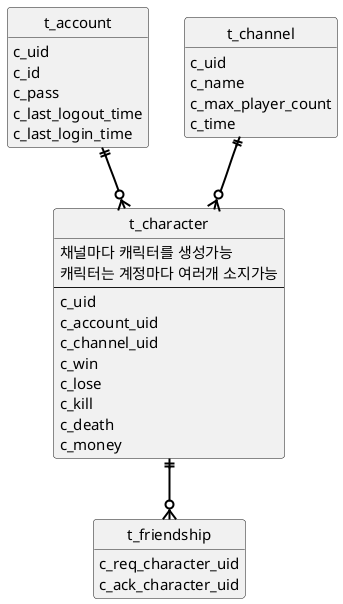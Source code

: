@startuml

'theme 목록 : https://plantuml.com/ko/theme'
!theme vibrant

'skinparam 목록 : https://plantuml.com/ko/skinparam'
skinparam ClassFontSize 20
skinparam ClassFontColor Black
skinparam ClassAttributeFontSize 15
skinparam ArrowColor Black
skinparam ArrowThickness 2

hide empty methods
hide empty fields
hide circle

class t_channel {
    c_uid
    c_name
    c_max_player_count
    c_time
}

class t_account {
    c_uid
    c_id
    c_pass
    c_last_logout_time
    c_last_login_time
}

class t_character {
    채널마다 캐릭터를 생성가능
    캐릭터는 계정마다 여러개 소지가능
    --
    c_uid
    c_account_uid
    c_channel_uid
	c_win
    c_lose
    c_kill
    c_death
    c_money
}

class t_friendship {
    c_req_character_uid
    c_ack_character_uid
}


'entity relation ship 참고 : https://plantuml.com/ko/ie-diagram'
t_character }o-u-|| t_channel
t_character }o-u-|| t_account
t_friendship }o-u-|| t_character

@enduml